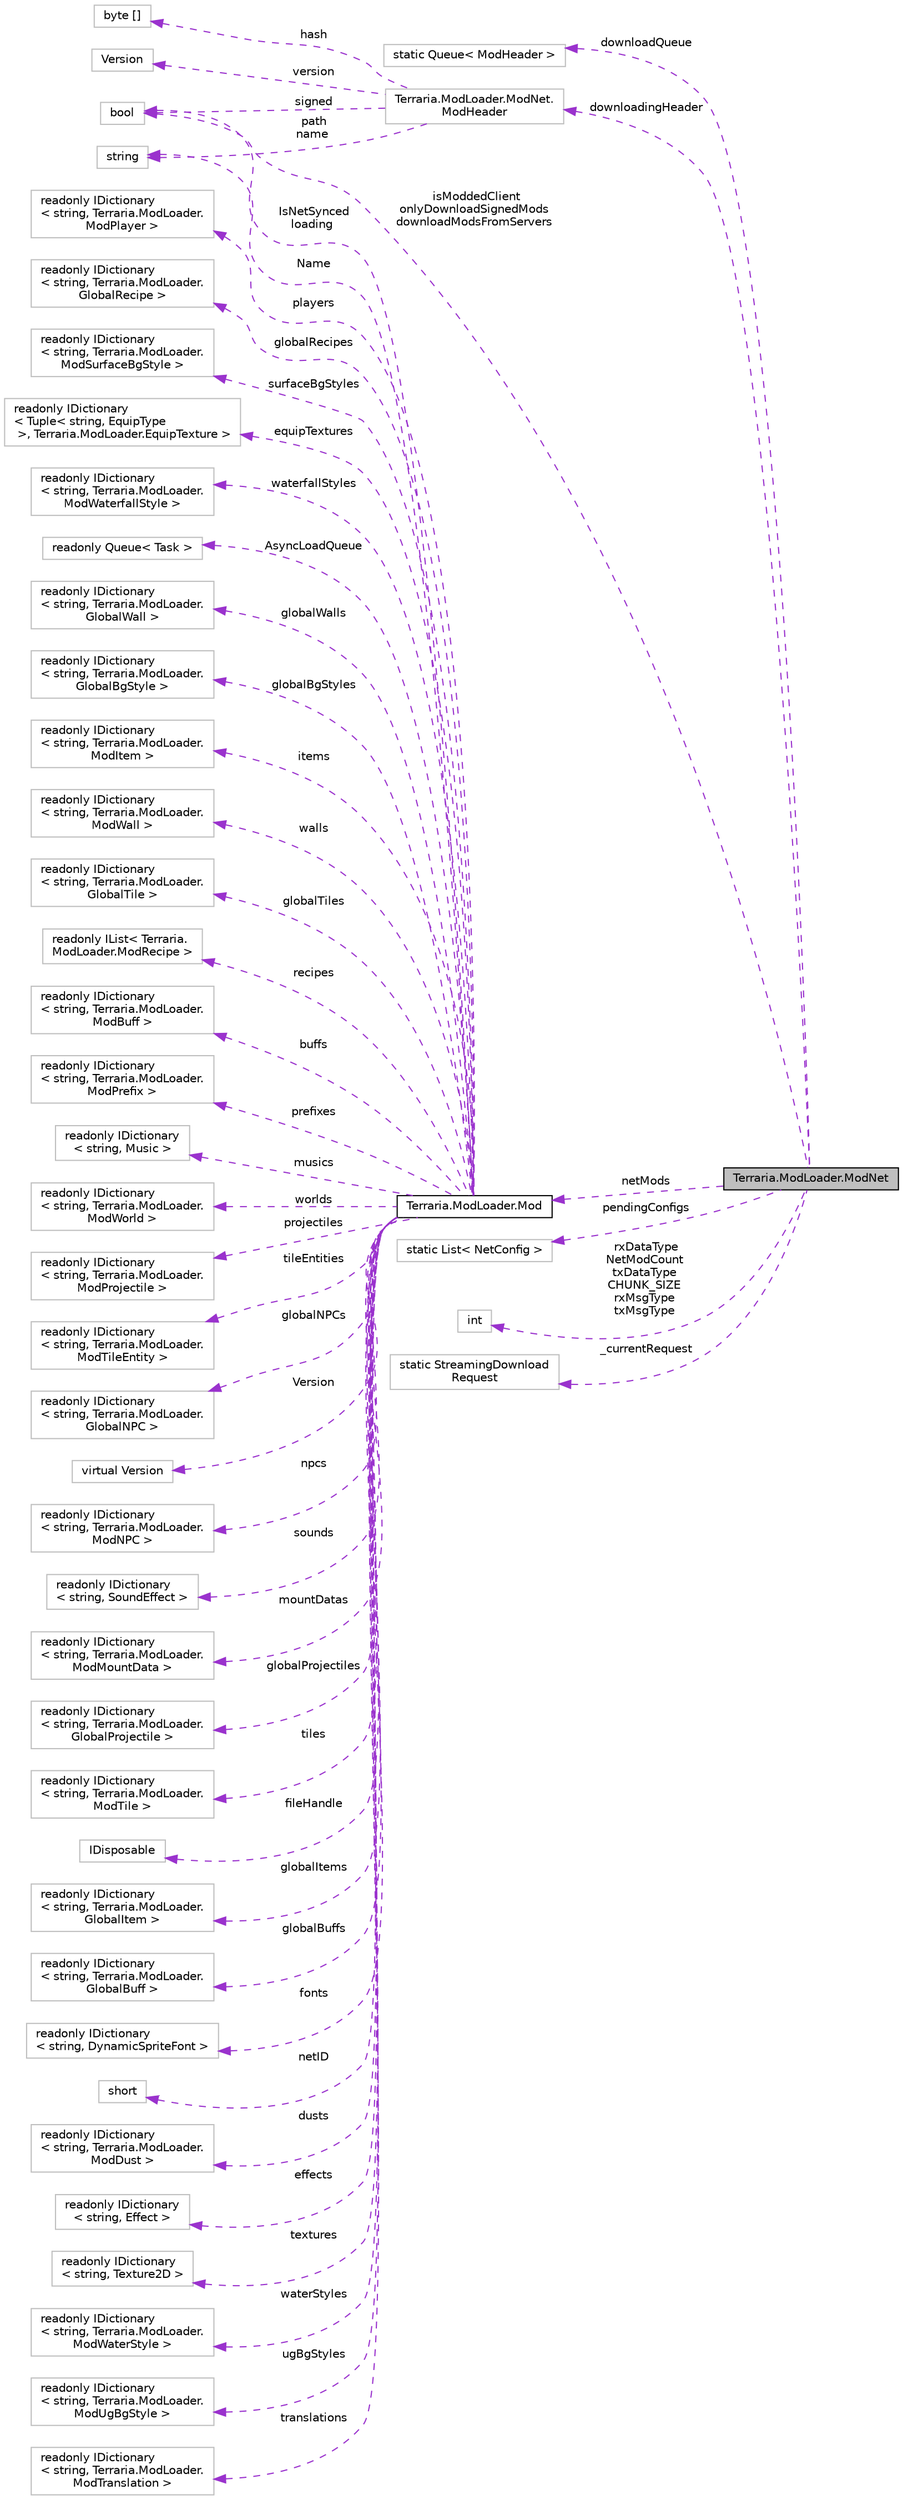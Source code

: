digraph "Terraria.ModLoader.ModNet"
{
  edge [fontname="Helvetica",fontsize="10",labelfontname="Helvetica",labelfontsize="10"];
  node [fontname="Helvetica",fontsize="10",shape=record];
  rankdir="LR";
  Node1 [label="Terraria.ModLoader.ModNet",height=0.2,width=0.4,color="black", fillcolor="grey75", style="filled", fontcolor="black"];
  Node2 -> Node1 [dir="back",color="darkorchid3",fontsize="10",style="dashed",label=" downloadQueue" ,fontname="Helvetica"];
  Node2 [label="static Queue\< ModHeader \>",height=0.2,width=0.4,color="grey75", fillcolor="white", style="filled"];
  Node3 -> Node1 [dir="back",color="darkorchid3",fontsize="10",style="dashed",label=" downloadingHeader" ,fontname="Helvetica"];
  Node3 [label="Terraria.ModLoader.ModNet.\lModHeader",height=0.2,width=0.4,color="grey75", fillcolor="white", style="filled"];
  Node4 -> Node3 [dir="back",color="darkorchid3",fontsize="10",style="dashed",label=" path\nname" ,fontname="Helvetica"];
  Node4 [label="string",height=0.2,width=0.4,color="grey75", fillcolor="white", style="filled"];
  Node5 -> Node3 [dir="back",color="darkorchid3",fontsize="10",style="dashed",label=" hash" ,fontname="Helvetica"];
  Node5 [label="byte []",height=0.2,width=0.4,color="grey75", fillcolor="white", style="filled"];
  Node6 -> Node3 [dir="back",color="darkorchid3",fontsize="10",style="dashed",label=" signed" ,fontname="Helvetica"];
  Node6 [label="bool",height=0.2,width=0.4,color="grey75", fillcolor="white", style="filled"];
  Node7 -> Node3 [dir="back",color="darkorchid3",fontsize="10",style="dashed",label=" version" ,fontname="Helvetica"];
  Node7 [label="Version",height=0.2,width=0.4,color="grey75", fillcolor="white", style="filled"];
  Node8 -> Node1 [dir="back",color="darkorchid3",fontsize="10",style="dashed",label=" netMods" ,fontname="Helvetica"];
  Node8 [label="Terraria.ModLoader.Mod",height=0.2,width=0.4,color="black", fillcolor="white", style="filled",URL="$class_terraria_1_1_mod_loader_1_1_mod.html",tooltip="Mod is an abstract class that you will override. It serves as a central place from which the mod&#39;s co..."];
  Node9 -> Node8 [dir="back",color="darkorchid3",fontsize="10",style="dashed",label=" worlds" ,fontname="Helvetica"];
  Node9 [label="readonly IDictionary\l\< string, Terraria.ModLoader.\lModWorld \>",height=0.2,width=0.4,color="grey75", fillcolor="white", style="filled"];
  Node10 -> Node8 [dir="back",color="darkorchid3",fontsize="10",style="dashed",label=" projectiles" ,fontname="Helvetica"];
  Node10 [label="readonly IDictionary\l\< string, Terraria.ModLoader.\lModProjectile \>",height=0.2,width=0.4,color="grey75", fillcolor="white", style="filled"];
  Node11 -> Node8 [dir="back",color="darkorchid3",fontsize="10",style="dashed",label=" tileEntities" ,fontname="Helvetica"];
  Node11 [label="readonly IDictionary\l\< string, Terraria.ModLoader.\lModTileEntity \>",height=0.2,width=0.4,color="grey75", fillcolor="white", style="filled"];
  Node12 -> Node8 [dir="back",color="darkorchid3",fontsize="10",style="dashed",label=" globalNPCs" ,fontname="Helvetica"];
  Node12 [label="readonly IDictionary\l\< string, Terraria.ModLoader.\lGlobalNPC \>",height=0.2,width=0.4,color="grey75", fillcolor="white", style="filled"];
  Node13 -> Node8 [dir="back",color="darkorchid3",fontsize="10",style="dashed",label=" Version" ,fontname="Helvetica"];
  Node13 [label="virtual Version",height=0.2,width=0.4,color="grey75", fillcolor="white", style="filled"];
  Node14 -> Node8 [dir="back",color="darkorchid3",fontsize="10",style="dashed",label=" npcs" ,fontname="Helvetica"];
  Node14 [label="readonly IDictionary\l\< string, Terraria.ModLoader.\lModNPC \>",height=0.2,width=0.4,color="grey75", fillcolor="white", style="filled"];
  Node15 -> Node8 [dir="back",color="darkorchid3",fontsize="10",style="dashed",label=" sounds" ,fontname="Helvetica"];
  Node15 [label="readonly IDictionary\l\< string, SoundEffect \>",height=0.2,width=0.4,color="grey75", fillcolor="white", style="filled"];
  Node4 -> Node8 [dir="back",color="darkorchid3",fontsize="10",style="dashed",label=" Name" ,fontname="Helvetica"];
  Node16 -> Node8 [dir="back",color="darkorchid3",fontsize="10",style="dashed",label=" mountDatas" ,fontname="Helvetica"];
  Node16 [label="readonly IDictionary\l\< string, Terraria.ModLoader.\lModMountData \>",height=0.2,width=0.4,color="grey75", fillcolor="white", style="filled"];
  Node17 -> Node8 [dir="back",color="darkorchid3",fontsize="10",style="dashed",label=" globalProjectiles" ,fontname="Helvetica"];
  Node17 [label="readonly IDictionary\l\< string, Terraria.ModLoader.\lGlobalProjectile \>",height=0.2,width=0.4,color="grey75", fillcolor="white", style="filled"];
  Node18 -> Node8 [dir="back",color="darkorchid3",fontsize="10",style="dashed",label=" tiles" ,fontname="Helvetica"];
  Node18 [label="readonly IDictionary\l\< string, Terraria.ModLoader.\lModTile \>",height=0.2,width=0.4,color="grey75", fillcolor="white", style="filled"];
  Node19 -> Node8 [dir="back",color="darkorchid3",fontsize="10",style="dashed",label=" fileHandle" ,fontname="Helvetica"];
  Node19 [label="IDisposable",height=0.2,width=0.4,color="grey75", fillcolor="white", style="filled"];
  Node20 -> Node8 [dir="back",color="darkorchid3",fontsize="10",style="dashed",label=" globalItems" ,fontname="Helvetica"];
  Node20 [label="readonly IDictionary\l\< string, Terraria.ModLoader.\lGlobalItem \>",height=0.2,width=0.4,color="grey75", fillcolor="white", style="filled"];
  Node21 -> Node8 [dir="back",color="darkorchid3",fontsize="10",style="dashed",label=" globalBuffs" ,fontname="Helvetica"];
  Node21 [label="readonly IDictionary\l\< string, Terraria.ModLoader.\lGlobalBuff \>",height=0.2,width=0.4,color="grey75", fillcolor="white", style="filled"];
  Node22 -> Node8 [dir="back",color="darkorchid3",fontsize="10",style="dashed",label=" fonts" ,fontname="Helvetica"];
  Node22 [label="readonly IDictionary\l\< string, DynamicSpriteFont \>",height=0.2,width=0.4,color="grey75", fillcolor="white", style="filled"];
  Node23 -> Node8 [dir="back",color="darkorchid3",fontsize="10",style="dashed",label=" netID" ,fontname="Helvetica"];
  Node23 [label="short",height=0.2,width=0.4,color="grey75", fillcolor="white", style="filled"];
  Node24 -> Node8 [dir="back",color="darkorchid3",fontsize="10",style="dashed",label=" dusts" ,fontname="Helvetica"];
  Node24 [label="readonly IDictionary\l\< string, Terraria.ModLoader.\lModDust \>",height=0.2,width=0.4,color="grey75", fillcolor="white", style="filled"];
  Node25 -> Node8 [dir="back",color="darkorchid3",fontsize="10",style="dashed",label=" effects" ,fontname="Helvetica"];
  Node25 [label="readonly IDictionary\l\< string, Effect \>",height=0.2,width=0.4,color="grey75", fillcolor="white", style="filled"];
  Node26 -> Node8 [dir="back",color="darkorchid3",fontsize="10",style="dashed",label=" textures" ,fontname="Helvetica"];
  Node26 [label="readonly IDictionary\l\< string, Texture2D \>",height=0.2,width=0.4,color="grey75", fillcolor="white", style="filled"];
  Node27 -> Node8 [dir="back",color="darkorchid3",fontsize="10",style="dashed",label=" waterStyles" ,fontname="Helvetica"];
  Node27 [label="readonly IDictionary\l\< string, Terraria.ModLoader.\lModWaterStyle \>",height=0.2,width=0.4,color="grey75", fillcolor="white", style="filled"];
  Node28 -> Node8 [dir="back",color="darkorchid3",fontsize="10",style="dashed",label=" ugBgStyles" ,fontname="Helvetica"];
  Node28 [label="readonly IDictionary\l\< string, Terraria.ModLoader.\lModUgBgStyle \>",height=0.2,width=0.4,color="grey75", fillcolor="white", style="filled"];
  Node29 -> Node8 [dir="back",color="darkorchid3",fontsize="10",style="dashed",label=" translations" ,fontname="Helvetica"];
  Node29 [label="readonly IDictionary\l\< string, Terraria.ModLoader.\lModTranslation \>",height=0.2,width=0.4,color="grey75", fillcolor="white", style="filled"];
  Node30 -> Node8 [dir="back",color="darkorchid3",fontsize="10",style="dashed",label=" players" ,fontname="Helvetica"];
  Node30 [label="readonly IDictionary\l\< string, Terraria.ModLoader.\lModPlayer \>",height=0.2,width=0.4,color="grey75", fillcolor="white", style="filled"];
  Node31 -> Node8 [dir="back",color="darkorchid3",fontsize="10",style="dashed",label=" globalRecipes" ,fontname="Helvetica"];
  Node31 [label="readonly IDictionary\l\< string, Terraria.ModLoader.\lGlobalRecipe \>",height=0.2,width=0.4,color="grey75", fillcolor="white", style="filled"];
  Node32 -> Node8 [dir="back",color="darkorchid3",fontsize="10",style="dashed",label=" surfaceBgStyles" ,fontname="Helvetica"];
  Node32 [label="readonly IDictionary\l\< string, Terraria.ModLoader.\lModSurfaceBgStyle \>",height=0.2,width=0.4,color="grey75", fillcolor="white", style="filled"];
  Node33 -> Node8 [dir="back",color="darkorchid3",fontsize="10",style="dashed",label=" equipTextures" ,fontname="Helvetica"];
  Node33 [label="readonly IDictionary\l\< Tuple\< string, EquipType\l \>, Terraria.ModLoader.EquipTexture \>",height=0.2,width=0.4,color="grey75", fillcolor="white", style="filled"];
  Node6 -> Node8 [dir="back",color="darkorchid3",fontsize="10",style="dashed",label=" IsNetSynced\nloading" ,fontname="Helvetica"];
  Node34 -> Node8 [dir="back",color="darkorchid3",fontsize="10",style="dashed",label=" waterfallStyles" ,fontname="Helvetica"];
  Node34 [label="readonly IDictionary\l\< string, Terraria.ModLoader.\lModWaterfallStyle \>",height=0.2,width=0.4,color="grey75", fillcolor="white", style="filled"];
  Node35 -> Node8 [dir="back",color="darkorchid3",fontsize="10",style="dashed",label=" AsyncLoadQueue" ,fontname="Helvetica"];
  Node35 [label="readonly Queue\< Task \>",height=0.2,width=0.4,color="grey75", fillcolor="white", style="filled"];
  Node36 -> Node8 [dir="back",color="darkorchid3",fontsize="10",style="dashed",label=" globalWalls" ,fontname="Helvetica"];
  Node36 [label="readonly IDictionary\l\< string, Terraria.ModLoader.\lGlobalWall \>",height=0.2,width=0.4,color="grey75", fillcolor="white", style="filled"];
  Node37 -> Node8 [dir="back",color="darkorchid3",fontsize="10",style="dashed",label=" globalBgStyles" ,fontname="Helvetica"];
  Node37 [label="readonly IDictionary\l\< string, Terraria.ModLoader.\lGlobalBgStyle \>",height=0.2,width=0.4,color="grey75", fillcolor="white", style="filled"];
  Node38 -> Node8 [dir="back",color="darkorchid3",fontsize="10",style="dashed",label=" items" ,fontname="Helvetica"];
  Node38 [label="readonly IDictionary\l\< string, Terraria.ModLoader.\lModItem \>",height=0.2,width=0.4,color="grey75", fillcolor="white", style="filled"];
  Node39 -> Node8 [dir="back",color="darkorchid3",fontsize="10",style="dashed",label=" walls" ,fontname="Helvetica"];
  Node39 [label="readonly IDictionary\l\< string, Terraria.ModLoader.\lModWall \>",height=0.2,width=0.4,color="grey75", fillcolor="white", style="filled"];
  Node40 -> Node8 [dir="back",color="darkorchid3",fontsize="10",style="dashed",label=" globalTiles" ,fontname="Helvetica"];
  Node40 [label="readonly IDictionary\l\< string, Terraria.ModLoader.\lGlobalTile \>",height=0.2,width=0.4,color="grey75", fillcolor="white", style="filled"];
  Node41 -> Node8 [dir="back",color="darkorchid3",fontsize="10",style="dashed",label=" recipes" ,fontname="Helvetica"];
  Node41 [label="readonly IList\< Terraria.\lModLoader.ModRecipe \>",height=0.2,width=0.4,color="grey75", fillcolor="white", style="filled"];
  Node42 -> Node8 [dir="back",color="darkorchid3",fontsize="10",style="dashed",label=" buffs" ,fontname="Helvetica"];
  Node42 [label="readonly IDictionary\l\< string, Terraria.ModLoader.\lModBuff \>",height=0.2,width=0.4,color="grey75", fillcolor="white", style="filled"];
  Node43 -> Node8 [dir="back",color="darkorchid3",fontsize="10",style="dashed",label=" prefixes" ,fontname="Helvetica"];
  Node43 [label="readonly IDictionary\l\< string, Terraria.ModLoader.\lModPrefix \>",height=0.2,width=0.4,color="grey75", fillcolor="white", style="filled"];
  Node44 -> Node8 [dir="back",color="darkorchid3",fontsize="10",style="dashed",label=" musics" ,fontname="Helvetica"];
  Node44 [label="readonly IDictionary\l\< string, Music \>",height=0.2,width=0.4,color="grey75", fillcolor="white", style="filled"];
  Node45 -> Node1 [dir="back",color="darkorchid3",fontsize="10",style="dashed",label=" pendingConfigs" ,fontname="Helvetica"];
  Node45 [label="static List\< NetConfig \>",height=0.2,width=0.4,color="grey75", fillcolor="white", style="filled"];
  Node46 -> Node1 [dir="back",color="darkorchid3",fontsize="10",style="dashed",label=" rxDataType\nNetModCount\ntxDataType\nCHUNK_SIZE\nrxMsgType\ntxMsgType" ,fontname="Helvetica"];
  Node46 [label="int",height=0.2,width=0.4,color="grey75", fillcolor="white", style="filled"];
  Node6 -> Node1 [dir="back",color="darkorchid3",fontsize="10",style="dashed",label=" isModdedClient\nonlyDownloadSignedMods\ndownloadModsFromServers" ,fontname="Helvetica"];
  Node47 -> Node1 [dir="back",color="darkorchid3",fontsize="10",style="dashed",label=" _currentRequest" ,fontname="Helvetica"];
  Node47 [label="static StreamingDownload\lRequest",height=0.2,width=0.4,color="grey75", fillcolor="white", style="filled"];
}
